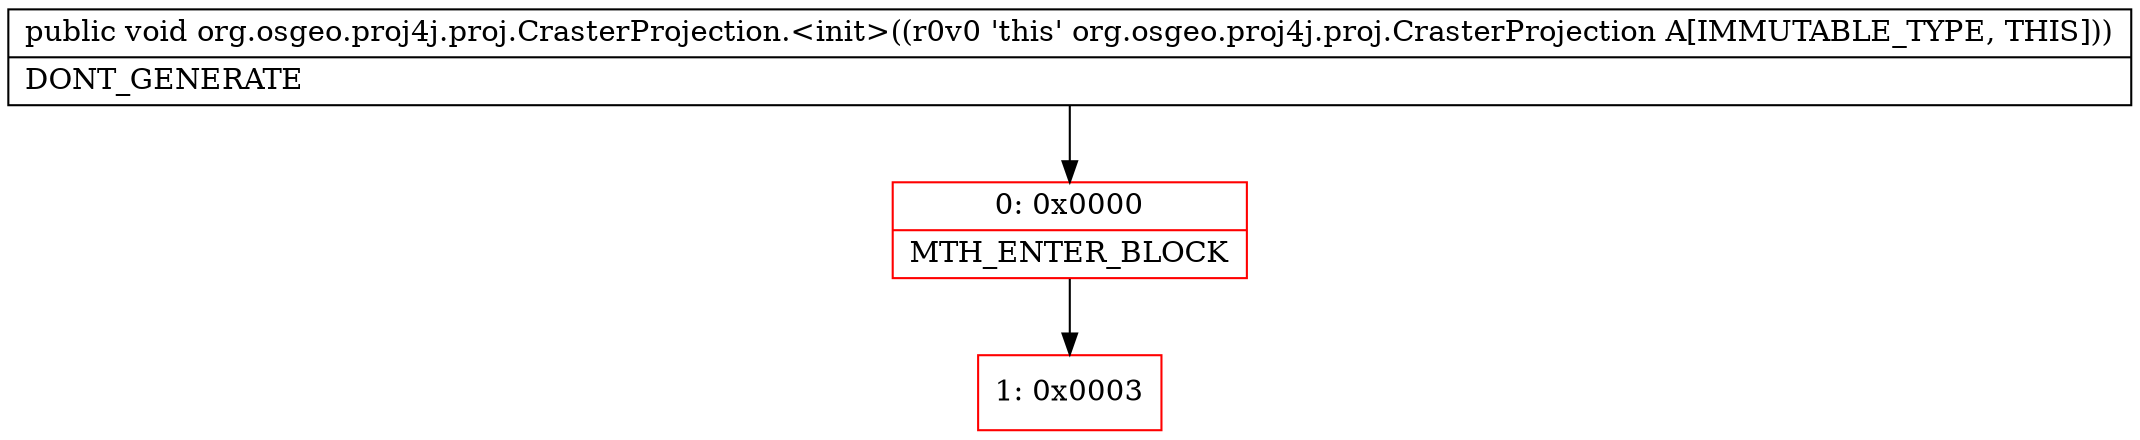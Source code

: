 digraph "CFG fororg.osgeo.proj4j.proj.CrasterProjection.\<init\>()V" {
subgraph cluster_Region_1750906521 {
label = "R(0)";
node [shape=record,color=blue];
}
Node_0 [shape=record,color=red,label="{0\:\ 0x0000|MTH_ENTER_BLOCK\l}"];
Node_1 [shape=record,color=red,label="{1\:\ 0x0003}"];
MethodNode[shape=record,label="{public void org.osgeo.proj4j.proj.CrasterProjection.\<init\>((r0v0 'this' org.osgeo.proj4j.proj.CrasterProjection A[IMMUTABLE_TYPE, THIS]))  | DONT_GENERATE\l}"];
MethodNode -> Node_0;
Node_0 -> Node_1;
}

